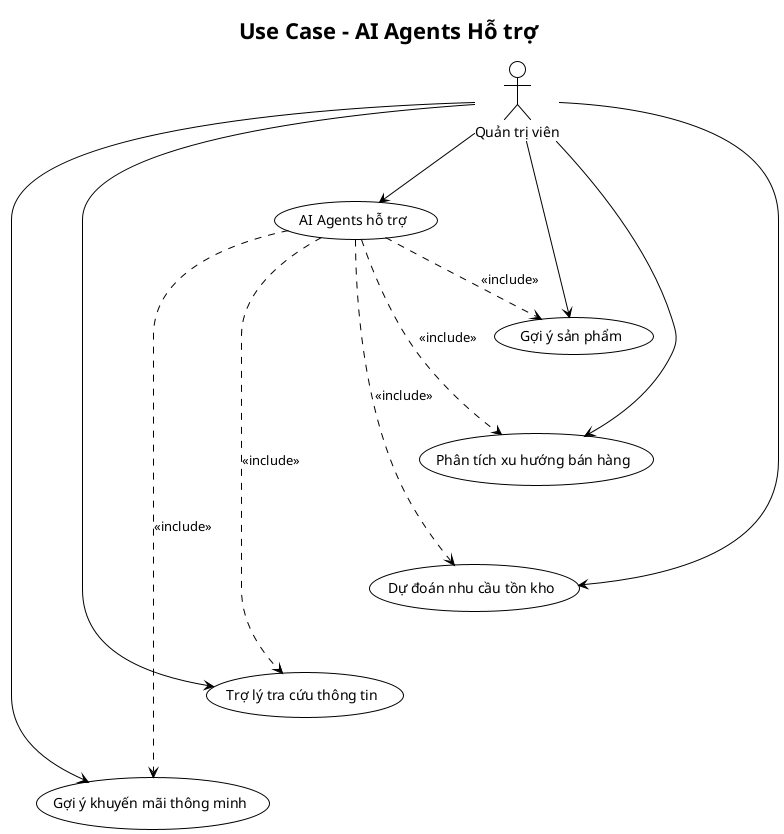 @startuml
!theme plain
skinparam direction top to bottom
skinparam actorStyle rectangle
skinparam usecaseStyle rectangle

title Use Case - AI Agents Hỗ trợ

actor "Quản trị viên" as Admin

usecase "AI Agents hỗ trợ" as UC10
usecase "Gợi ý sản phẩm" as UC10_1
usecase "Phân tích xu hướng bán hàng" as UC10_2
usecase "Dự đoán nhu cầu tồn kho" as UC10_3
usecase "Trợ lý tra cứu thông tin" as UC10_4
usecase "Gợi ý khuyến mãi thông minh" as UC10_5

Admin --> UC10
Admin --> UC10_1
Admin --> UC10_2
Admin --> UC10_3
Admin --> UC10_4
Admin --> UC10_5

UC10 ..> UC10_1 : <<include>>
UC10 ..> UC10_2 : <<include>>
UC10 ..> UC10_3 : <<include>>
UC10 ..> UC10_4 : <<include>>
UC10 ..> UC10_5 : <<include>>

UC10_1 -[hidden]-> UC10_2
UC10_2 -[hidden]-> UC10_3
UC10_3 -[hidden]-> UC10_4
UC10_4 -[hidden]-> UC10_5

@enduml

